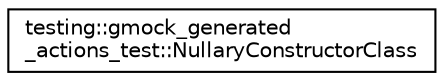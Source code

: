digraph "类继承关系图"
{
 // LATEX_PDF_SIZE
  edge [fontname="Helvetica",fontsize="10",labelfontname="Helvetica",labelfontsize="10"];
  node [fontname="Helvetica",fontsize="10",shape=record];
  rankdir="LR";
  Node0 [label="testing::gmock_generated\l_actions_test::NullaryConstructorClass",height=0.2,width=0.4,color="black", fillcolor="white", style="filled",URL="$classtesting_1_1gmock__generated__actions__test_1_1NullaryConstructorClass.html",tooltip=" "];
}
